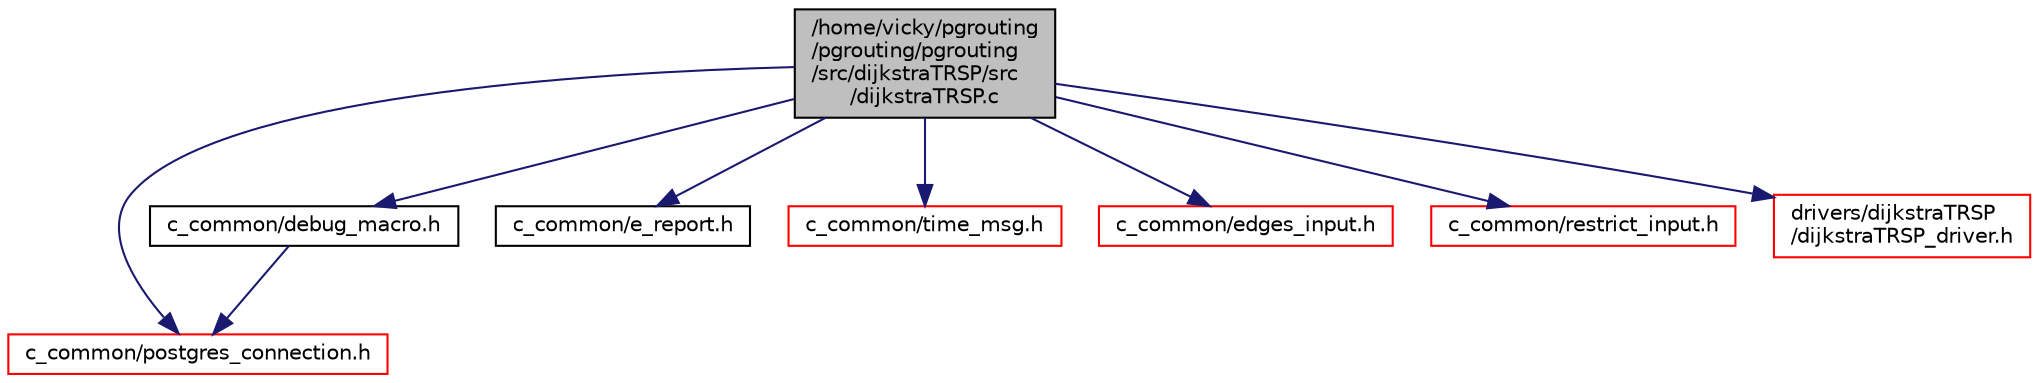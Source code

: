 digraph "/home/vicky/pgrouting/pgrouting/pgrouting/src/dijkstraTRSP/src/dijkstraTRSP.c"
{
  edge [fontname="Helvetica",fontsize="10",labelfontname="Helvetica",labelfontsize="10"];
  node [fontname="Helvetica",fontsize="10",shape=record];
  Node0 [label="/home/vicky/pgrouting\l/pgrouting/pgrouting\l/src/dijkstraTRSP/src\l/dijkstraTRSP.c",height=0.2,width=0.4,color="black", fillcolor="grey75", style="filled", fontcolor="black"];
  Node0 -> Node1 [color="midnightblue",fontsize="10",style="solid",fontname="Helvetica"];
  Node1 [label="c_common/postgres_connection.h",height=0.2,width=0.4,color="red", fillcolor="white", style="filled",URL="$postgres__connection_8h.html"];
  Node0 -> Node7 [color="midnightblue",fontsize="10",style="solid",fontname="Helvetica"];
  Node7 [label="c_common/debug_macro.h",height=0.2,width=0.4,color="black", fillcolor="white", style="filled",URL="$debug__macro_8h.html"];
  Node7 -> Node1 [color="midnightblue",fontsize="10",style="solid",fontname="Helvetica"];
  Node0 -> Node8 [color="midnightblue",fontsize="10",style="solid",fontname="Helvetica"];
  Node8 [label="c_common/e_report.h",height=0.2,width=0.4,color="black", fillcolor="white", style="filled",URL="$e__report_8h.html"];
  Node0 -> Node9 [color="midnightblue",fontsize="10",style="solid",fontname="Helvetica"];
  Node9 [label="c_common/time_msg.h",height=0.2,width=0.4,color="red", fillcolor="white", style="filled",URL="$time__msg_8h.html"];
  Node0 -> Node12 [color="midnightblue",fontsize="10",style="solid",fontname="Helvetica"];
  Node12 [label="c_common/edges_input.h",height=0.2,width=0.4,color="red", fillcolor="white", style="filled",URL="$edges__input_8h.html"];
  Node0 -> Node19 [color="midnightblue",fontsize="10",style="solid",fontname="Helvetica"];
  Node19 [label="c_common/restrict_input.h",height=0.2,width=0.4,color="red", fillcolor="white", style="filled",URL="$restrict__input_8h.html"];
  Node0 -> Node21 [color="midnightblue",fontsize="10",style="solid",fontname="Helvetica"];
  Node21 [label="drivers/dijkstraTRSP\l/dijkstraTRSP_driver.h",height=0.2,width=0.4,color="red", fillcolor="white", style="filled",URL="$dijkstraTRSP__driver_8h.html"];
}
